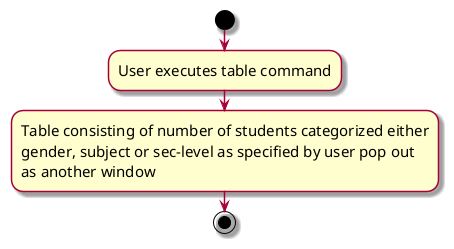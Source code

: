 @startuml
skin rose
skinparam ActivityFontSize 15
skinparam ArrowFontSize 12
start
:User executes table command;
:Table consisting of number of students categorized either
gender, subject or sec-level as specified by user pop out
as another window;
stop
@enduml